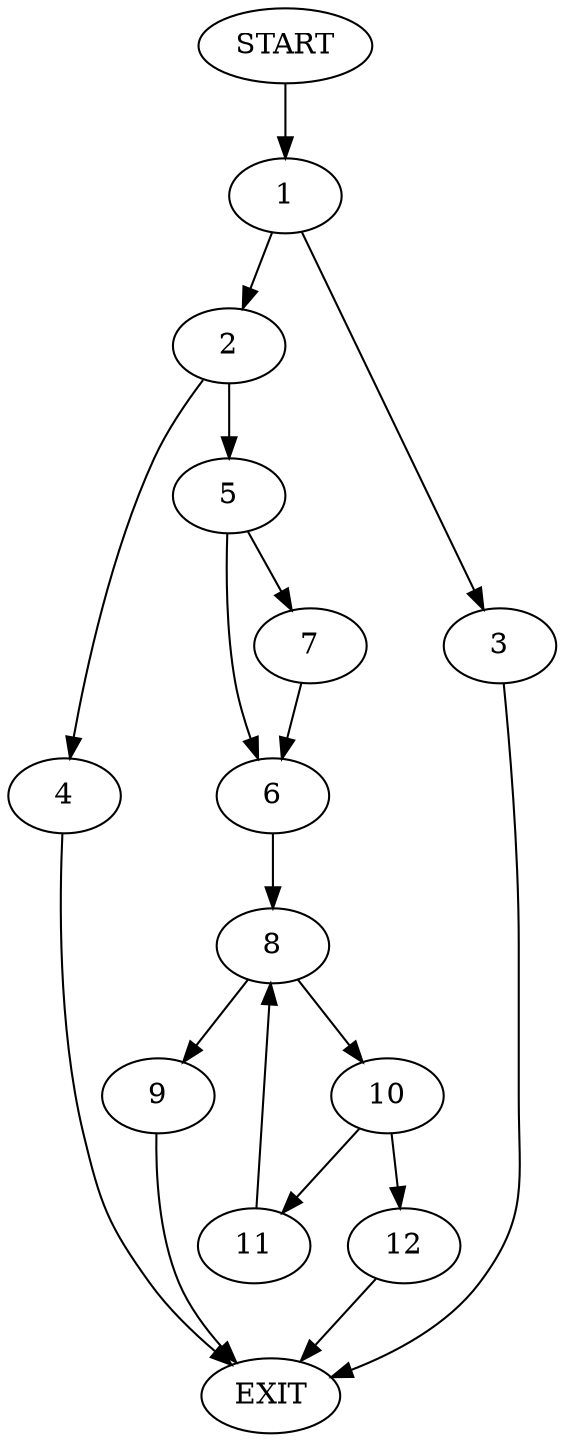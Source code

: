 digraph {
0 [label="START"]
13 [label="EXIT"]
0 -> 1
1 -> 2
1 -> 3
3 -> 13
2 -> 4
2 -> 5
4 -> 13
5 -> 6
5 -> 7
7 -> 6
6 -> 8
8 -> 9
8 -> 10
10 -> 11
10 -> 12
9 -> 13
11 -> 8
12 -> 13
}
